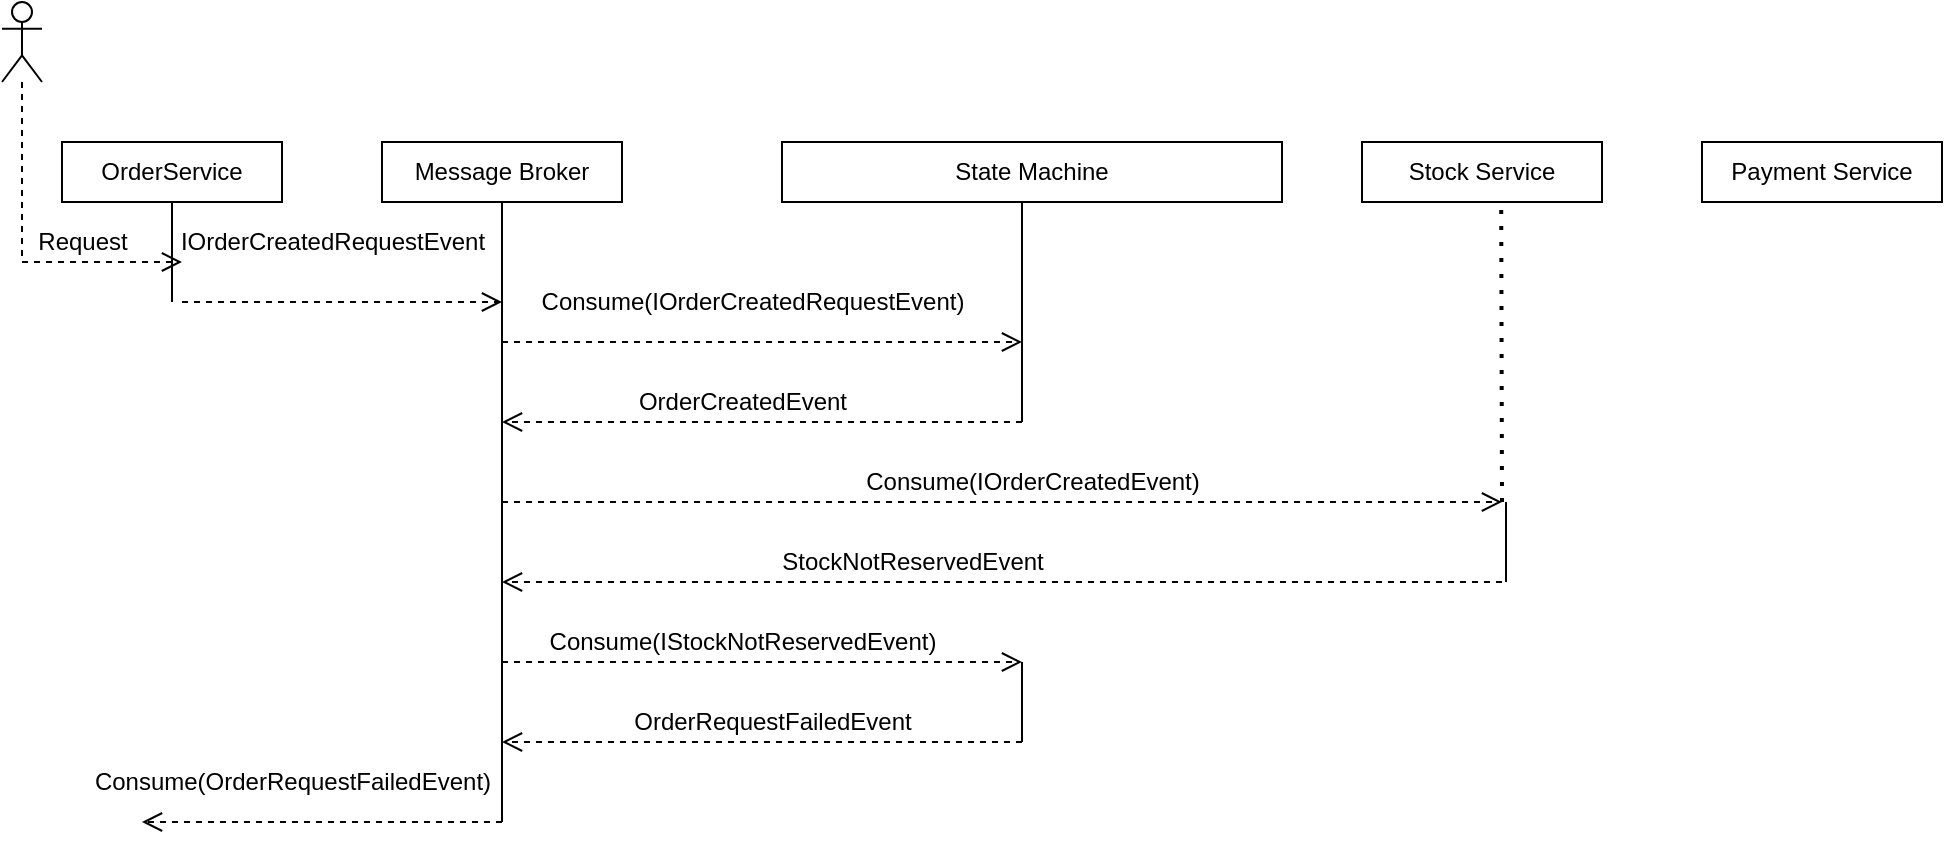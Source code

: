 <mxfile version="15.7.3" type="device"><diagram id="KO10QrXM8YNIYulE_ItY" name="Page-1"><mxGraphModel dx="1278" dy="1716" grid="1" gridSize="10" guides="1" tooltips="1" connect="1" arrows="1" fold="1" page="1" pageScale="1" pageWidth="827" pageHeight="1169" math="0" shadow="0"><root><mxCell id="0"/><mxCell id="1" parent="0"/><mxCell id="MaNSYaygc_abPKtl1fSf-1" value="OrderService" style="rounded=0;whiteSpace=wrap;html=1;" parent="1" vertex="1"><mxGeometry x="40" y="60" width="110" height="30" as="geometry"/></mxCell><mxCell id="MaNSYaygc_abPKtl1fSf-2" value="Message Broker" style="rounded=0;whiteSpace=wrap;html=1;" parent="1" vertex="1"><mxGeometry x="200" y="60" width="120" height="30" as="geometry"/></mxCell><mxCell id="MaNSYaygc_abPKtl1fSf-3" value="State Machine" style="rounded=0;whiteSpace=wrap;html=1;" parent="1" vertex="1"><mxGeometry x="400" y="60" width="250" height="30" as="geometry"/></mxCell><mxCell id="MaNSYaygc_abPKtl1fSf-4" value="Stock Service" style="rounded=0;whiteSpace=wrap;html=1;" parent="1" vertex="1"><mxGeometry x="690" y="60" width="120" height="30" as="geometry"/></mxCell><mxCell id="MaNSYaygc_abPKtl1fSf-6" value="" style="endArrow=none;html=1;rounded=0;entryX=0.5;entryY=1;entryDx=0;entryDy=0;" parent="1" target="MaNSYaygc_abPKtl1fSf-1" edge="1"><mxGeometry width="50" height="50" relative="1" as="geometry"><mxPoint x="95" y="140" as="sourcePoint"/><mxPoint x="440" y="260" as="targetPoint"/></mxGeometry></mxCell><mxCell id="MaNSYaygc_abPKtl1fSf-9" value="IOrderCreatedRequestEvent" style="text;html=1;align=center;verticalAlign=middle;resizable=0;points=[];autosize=1;strokeColor=none;fillColor=none;" parent="1" vertex="1"><mxGeometry x="90" y="100" width="170" height="20" as="geometry"/></mxCell><mxCell id="MaNSYaygc_abPKtl1fSf-10" value="" style="endArrow=none;html=1;rounded=0;entryX=0.5;entryY=1;entryDx=0;entryDy=0;" parent="1" target="MaNSYaygc_abPKtl1fSf-2" edge="1"><mxGeometry width="50" height="50" relative="1" as="geometry"><mxPoint x="260" y="400" as="sourcePoint"/><mxPoint x="440" y="260" as="targetPoint"/></mxGeometry></mxCell><mxCell id="MaNSYaygc_abPKtl1fSf-14" value="Request" style="text;html=1;align=center;verticalAlign=middle;resizable=0;points=[];autosize=1;strokeColor=none;fillColor=none;" parent="1" vertex="1"><mxGeometry x="20" y="100" width="60" height="20" as="geometry"/></mxCell><mxCell id="MaNSYaygc_abPKtl1fSf-16" value="Payment Service" style="rounded=0;whiteSpace=wrap;html=1;" parent="1" vertex="1"><mxGeometry x="860" y="60" width="120" height="30" as="geometry"/></mxCell><mxCell id="MaNSYaygc_abPKtl1fSf-17" value="Consume(IOrderCreatedRequestEvent)&lt;br&gt;" style="text;html=1;align=center;verticalAlign=middle;resizable=0;points=[];autosize=1;strokeColor=none;fillColor=none;" parent="1" vertex="1"><mxGeometry x="270" y="130" width="230" height="20" as="geometry"/></mxCell><mxCell id="MaNSYaygc_abPKtl1fSf-18" value="&lt;br&gt;" style="html=1;verticalAlign=bottom;endArrow=open;dashed=1;endSize=8;rounded=0;" parent="1" edge="1"><mxGeometry y="-10" relative="1" as="geometry"><mxPoint x="100" y="140" as="sourcePoint"/><mxPoint x="260" y="140" as="targetPoint"/><mxPoint as="offset"/></mxGeometry></mxCell><mxCell id="MaNSYaygc_abPKtl1fSf-19" value="&lt;br&gt;" style="html=1;verticalAlign=bottom;endArrow=open;dashed=1;endSize=8;rounded=0;" parent="1" edge="1"><mxGeometry y="-10" relative="1" as="geometry"><mxPoint x="520" y="200" as="sourcePoint"/><mxPoint x="260" y="200" as="targetPoint"/><mxPoint as="offset"/><Array as="points"><mxPoint x="419" y="200"/></Array></mxGeometry></mxCell><mxCell id="MaNSYaygc_abPKtl1fSf-20" value="&lt;br&gt;" style="html=1;verticalAlign=bottom;endArrow=open;dashed=1;endSize=8;rounded=0;" parent="1" edge="1"><mxGeometry y="-10" relative="1" as="geometry"><mxPoint x="260" y="160" as="sourcePoint"/><mxPoint x="520" y="160" as="targetPoint"/><mxPoint as="offset"/><Array as="points"><mxPoint x="370" y="160"/></Array></mxGeometry></mxCell><mxCell id="MaNSYaygc_abPKtl1fSf-21" value="" style="endArrow=none;html=1;rounded=0;" parent="1" edge="1"><mxGeometry width="50" height="50" relative="1" as="geometry"><mxPoint x="520" y="200" as="sourcePoint"/><mxPoint x="520" y="90" as="targetPoint"/></mxGeometry></mxCell><mxCell id="MaNSYaygc_abPKtl1fSf-22" value="&lt;br&gt;" style="html=1;verticalAlign=bottom;endArrow=open;dashed=1;endSize=8;rounded=0;" parent="1" edge="1"><mxGeometry y="-10" relative="1" as="geometry"><mxPoint x="260" y="240" as="sourcePoint"/><mxPoint x="760" y="240" as="targetPoint"/><mxPoint as="offset"/><Array as="points"/></mxGeometry></mxCell><mxCell id="MaNSYaygc_abPKtl1fSf-23" value="OrderCreatedEvent" style="text;html=1;align=center;verticalAlign=middle;resizable=0;points=[];autosize=1;strokeColor=none;fillColor=none;" parent="1" vertex="1"><mxGeometry x="320" y="180" width="120" height="20" as="geometry"/></mxCell><mxCell id="MaNSYaygc_abPKtl1fSf-24" value="&lt;br&gt;" style="html=1;verticalAlign=bottom;endArrow=open;dashed=1;endSize=8;rounded=0;" parent="1" edge="1"><mxGeometry y="-10" relative="1" as="geometry"><mxPoint x="760" y="280" as="sourcePoint"/><mxPoint x="260" y="280" as="targetPoint"/><mxPoint as="offset"/><Array as="points"><mxPoint x="560" y="280"/></Array></mxGeometry></mxCell><mxCell id="MaNSYaygc_abPKtl1fSf-25" value="Consume(IOrderCreatedEvent)" style="text;html=1;align=center;verticalAlign=middle;resizable=0;points=[];autosize=1;strokeColor=none;fillColor=none;" parent="1" vertex="1"><mxGeometry x="435" y="220" width="180" height="20" as="geometry"/></mxCell><mxCell id="MaNSYaygc_abPKtl1fSf-26" value="&lt;br&gt;" style="html=1;verticalAlign=bottom;endArrow=open;dashed=1;endSize=8;rounded=0;" parent="1" edge="1"><mxGeometry y="-10" relative="1" as="geometry"><mxPoint x="260" y="320" as="sourcePoint"/><mxPoint x="520" y="320" as="targetPoint"/><mxPoint as="offset"/><Array as="points"><mxPoint x="410" y="320"/></Array></mxGeometry></mxCell><mxCell id="MaNSYaygc_abPKtl1fSf-27" value="StockNotReservedEvent" style="text;html=1;align=center;verticalAlign=middle;resizable=0;points=[];autosize=1;strokeColor=none;fillColor=none;" parent="1" vertex="1"><mxGeometry x="390" y="260" width="150" height="20" as="geometry"/></mxCell><mxCell id="MaNSYaygc_abPKtl1fSf-28" value="" style="endArrow=none;html=1;rounded=0;" parent="1" edge="1"><mxGeometry width="50" height="50" relative="1" as="geometry"><mxPoint x="762" y="280" as="sourcePoint"/><mxPoint x="762" y="240" as="targetPoint"/></mxGeometry></mxCell><mxCell id="MaNSYaygc_abPKtl1fSf-29" value="&lt;br&gt;" style="html=1;verticalAlign=bottom;endArrow=open;dashed=1;endSize=8;rounded=0;" parent="1" edge="1"><mxGeometry y="-10" relative="1" as="geometry"><mxPoint x="520" y="360" as="sourcePoint"/><mxPoint x="260" y="360" as="targetPoint"/><mxPoint as="offset"/><Array as="points"><mxPoint x="370" y="360"/></Array></mxGeometry></mxCell><mxCell id="MaNSYaygc_abPKtl1fSf-30" value="Consume(IStockNotReservedEvent)" style="text;html=1;align=center;verticalAlign=middle;resizable=0;points=[];autosize=1;strokeColor=none;fillColor=none;" parent="1" vertex="1"><mxGeometry x="275" y="300" width="210" height="20" as="geometry"/></mxCell><mxCell id="MaNSYaygc_abPKtl1fSf-31" value="" style="endArrow=none;html=1;rounded=0;" parent="1" edge="1"><mxGeometry width="50" height="50" relative="1" as="geometry"><mxPoint x="520" y="360" as="sourcePoint"/><mxPoint x="520" y="320" as="targetPoint"/></mxGeometry></mxCell><mxCell id="MaNSYaygc_abPKtl1fSf-32" value="OrderRequestFailedEvent" style="text;html=1;align=center;verticalAlign=middle;resizable=0;points=[];autosize=1;strokeColor=none;fillColor=none;" parent="1" vertex="1"><mxGeometry x="320" y="340" width="150" height="20" as="geometry"/></mxCell><mxCell id="MaNSYaygc_abPKtl1fSf-34" value="" style="shape=umlLifeline;participant=umlActor;perimeter=lifelinePerimeter;whiteSpace=wrap;html=1;container=1;collapsible=0;recursiveResize=0;verticalAlign=top;spacingTop=36;outlineConnect=0;" parent="1" vertex="1"><mxGeometry x="10" y="-10" width="20" height="130" as="geometry"/></mxCell><mxCell id="MaNSYaygc_abPKtl1fSf-35" value="&lt;br&gt;" style="html=1;verticalAlign=bottom;endArrow=open;dashed=1;endSize=8;rounded=0;" parent="1" edge="1"><mxGeometry y="-10" relative="1" as="geometry"><mxPoint x="20" y="120" as="sourcePoint"/><mxPoint x="100" y="120" as="targetPoint"/><mxPoint as="offset"/></mxGeometry></mxCell><mxCell id="gTKuVJk6rnQzAgT08XDz-1" value="&lt;br&gt;" style="html=1;verticalAlign=bottom;endArrow=open;dashed=1;endSize=8;rounded=0;" edge="1" parent="1"><mxGeometry y="-10" relative="1" as="geometry"><mxPoint x="260" y="400" as="sourcePoint"/><mxPoint x="80" y="400" as="targetPoint"/><mxPoint as="offset"/><Array as="points"><mxPoint x="125" y="400"/></Array></mxGeometry></mxCell><mxCell id="gTKuVJk6rnQzAgT08XDz-2" value="Consume(OrderRequestFailedEvent)" style="text;html=1;align=center;verticalAlign=middle;resizable=0;points=[];autosize=1;strokeColor=none;fillColor=none;" vertex="1" parent="1"><mxGeometry x="50" y="370" width="210" height="20" as="geometry"/></mxCell><mxCell id="gTKuVJk6rnQzAgT08XDz-4" value="" style="endArrow=none;dashed=1;html=1;dashPattern=1 3;strokeWidth=2;rounded=0;entryX=0.58;entryY=1;entryDx=0;entryDy=0;entryPerimeter=0;" edge="1" parent="1" target="MaNSYaygc_abPKtl1fSf-4"><mxGeometry width="50" height="50" relative="1" as="geometry"><mxPoint x="760" y="240" as="sourcePoint"/><mxPoint x="530" y="240" as="targetPoint"/></mxGeometry></mxCell></root></mxGraphModel></diagram></mxfile>